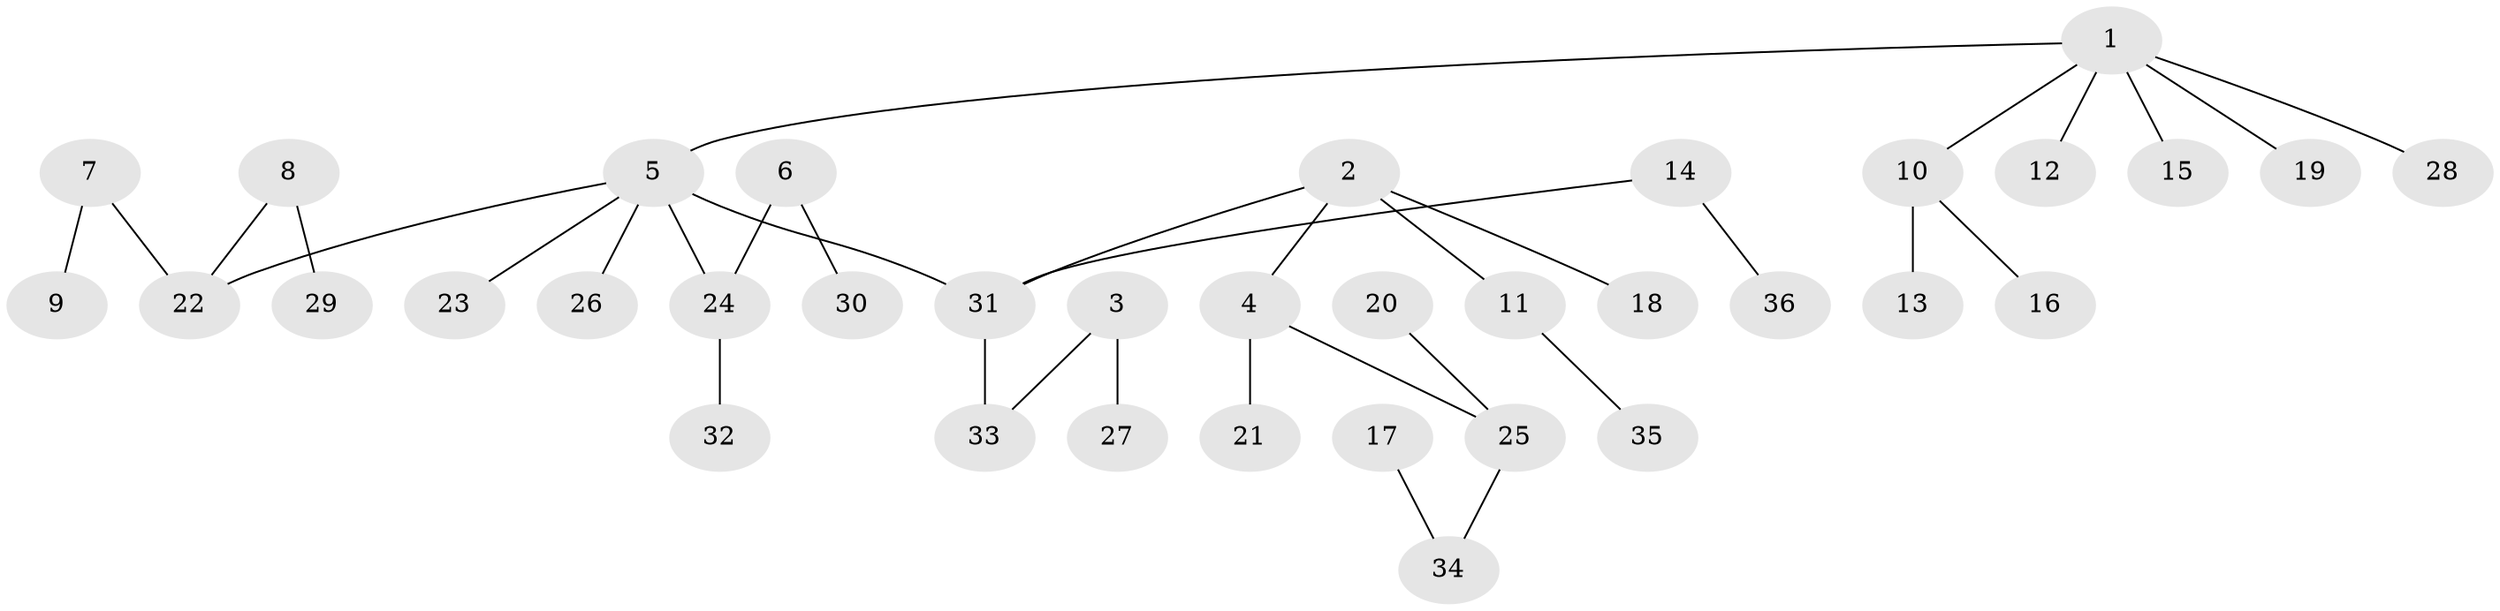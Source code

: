 // original degree distribution, {4: 0.08450704225352113, 6: 0.014084507042253521, 2: 0.30985915492957744, 3: 0.056338028169014086, 5: 0.056338028169014086, 1: 0.4788732394366197}
// Generated by graph-tools (version 1.1) at 2025/37/03/04/25 23:37:18]
// undirected, 36 vertices, 35 edges
graph export_dot {
  node [color=gray90,style=filled];
  1;
  2;
  3;
  4;
  5;
  6;
  7;
  8;
  9;
  10;
  11;
  12;
  13;
  14;
  15;
  16;
  17;
  18;
  19;
  20;
  21;
  22;
  23;
  24;
  25;
  26;
  27;
  28;
  29;
  30;
  31;
  32;
  33;
  34;
  35;
  36;
  1 -- 5 [weight=1.0];
  1 -- 10 [weight=1.0];
  1 -- 12 [weight=1.0];
  1 -- 15 [weight=1.0];
  1 -- 19 [weight=1.0];
  1 -- 28 [weight=1.0];
  2 -- 4 [weight=1.0];
  2 -- 11 [weight=1.0];
  2 -- 18 [weight=1.0];
  2 -- 31 [weight=1.0];
  3 -- 27 [weight=1.0];
  3 -- 33 [weight=1.0];
  4 -- 21 [weight=1.0];
  4 -- 25 [weight=1.0];
  5 -- 22 [weight=1.0];
  5 -- 23 [weight=1.0];
  5 -- 24 [weight=1.0];
  5 -- 26 [weight=1.0];
  5 -- 31 [weight=1.0];
  6 -- 24 [weight=1.0];
  6 -- 30 [weight=1.0];
  7 -- 9 [weight=1.0];
  7 -- 22 [weight=1.0];
  8 -- 22 [weight=1.0];
  8 -- 29 [weight=1.0];
  10 -- 13 [weight=1.0];
  10 -- 16 [weight=1.0];
  11 -- 35 [weight=1.0];
  14 -- 31 [weight=1.0];
  14 -- 36 [weight=1.0];
  17 -- 34 [weight=1.0];
  20 -- 25 [weight=1.0];
  24 -- 32 [weight=1.0];
  25 -- 34 [weight=1.0];
  31 -- 33 [weight=1.0];
}
